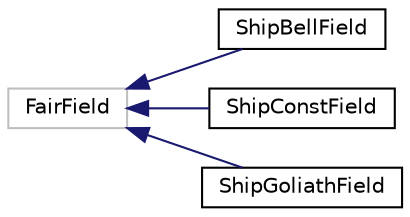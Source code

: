 digraph "Graphical Class Hierarchy"
{
 // LATEX_PDF_SIZE
  edge [fontname="Helvetica",fontsize="10",labelfontname="Helvetica",labelfontsize="10"];
  node [fontname="Helvetica",fontsize="10",shape=record];
  rankdir="LR";
  Node293 [label="FairField",height=0.2,width=0.4,color="grey75", fillcolor="white", style="filled",tooltip=" "];
  Node293 -> Node0 [dir="back",color="midnightblue",fontsize="10",style="solid",fontname="Helvetica"];
  Node0 [label="ShipBellField",height=0.2,width=0.4,color="black", fillcolor="white", style="filled",URL="$classShipBellField.html",tooltip=" "];
  Node293 -> Node295 [dir="back",color="midnightblue",fontsize="10",style="solid",fontname="Helvetica"];
  Node295 [label="ShipConstField",height=0.2,width=0.4,color="black", fillcolor="white", style="filled",URL="$classShipConstField.html",tooltip=" "];
  Node293 -> Node296 [dir="back",color="midnightblue",fontsize="10",style="solid",fontname="Helvetica"];
  Node296 [label="ShipGoliathField",height=0.2,width=0.4,color="black", fillcolor="white", style="filled",URL="$classShipGoliathField.html",tooltip=" "];
}
